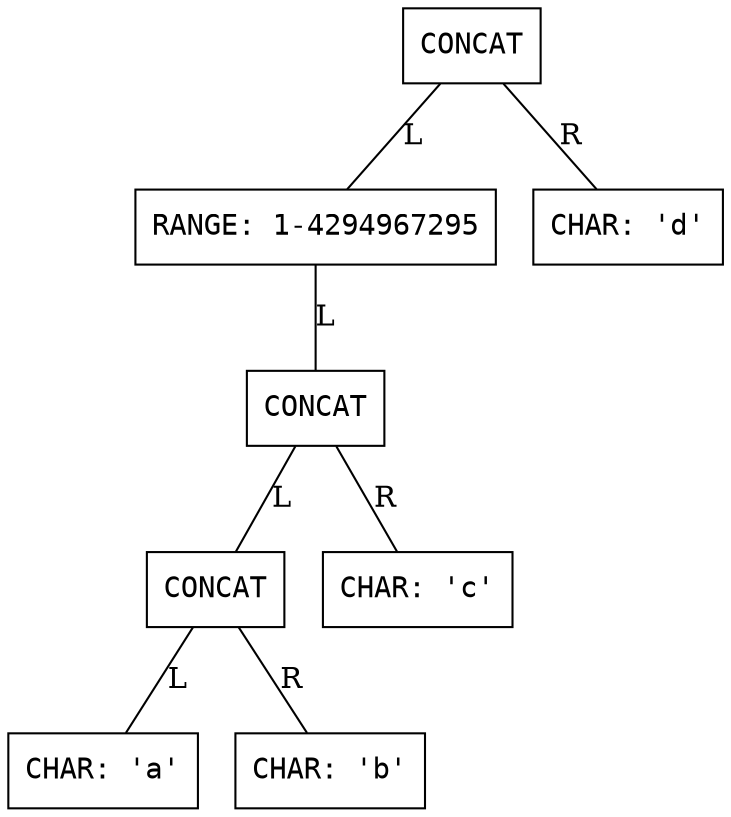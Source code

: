 digraph AST {
  node [shape=box, fontname="Courier"];
  edge [arrowhead=none];

  0 [label="CONCAT"];
  1 [label="RANGE: 1-4294967295"];
  2 [label="CONCAT"];
  3 [label="CONCAT"];
  4 [label="CHAR: 'a'"];
  3 -> 4 [label="L"];
  5 [label="CHAR: 'b'"];
  3 -> 5 [label="R"];
  2 -> 3 [label="L"];
  6 [label="CHAR: 'c'"];
  2 -> 6 [label="R"];
  1 -> 2 [label="L"];
  0 -> 1 [label="L"];
  7 [label="CHAR: 'd'"];
  0 -> 7 [label="R"];
}
